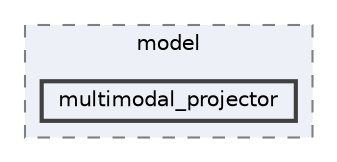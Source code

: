 digraph "llava/model/multimodal_projector"
{
 // LATEX_PDF_SIZE
  bgcolor="transparent";
  edge [fontname=Helvetica,fontsize=10,labelfontname=Helvetica,labelfontsize=10];
  node [fontname=Helvetica,fontsize=10,shape=box,height=0.2,width=0.4];
  compound=true
  subgraph clusterdir_fe8c0edf59d6787db17a5fb893aa11d8 {
    graph [ bgcolor="#edf0f7", pencolor="grey50", label="model", fontname=Helvetica,fontsize=10 style="filled,dashed", URL="dir_fe8c0edf59d6787db17a5fb893aa11d8.html",tooltip=""]
  dir_d5d3958db410cfe14612033a02eb52a7 [label="multimodal_projector", fillcolor="#edf0f7", color="grey25", style="filled,bold", URL="dir_d5d3958db410cfe14612033a02eb52a7.html",tooltip=""];
  }
}
